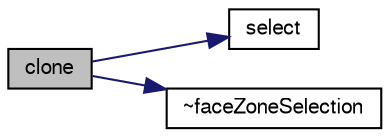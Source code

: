 digraph "clone"
{
  bgcolor="transparent";
  edge [fontname="FreeSans",fontsize="10",labelfontname="FreeSans",labelfontsize="10"];
  node [fontname="FreeSans",fontsize="10",shape=record];
  rankdir="LR";
  Node7 [label="clone",height=0.2,width=0.4,color="black", fillcolor="grey75", style="filled", fontcolor="black"];
  Node7 -> Node8 [color="midnightblue",fontsize="10",style="solid",fontname="FreeSans"];
  Node8 [label="select",height=0.2,width=0.4,color="black",URL="$a31614.html#a7c4b6eef8f75dde22192f788222b7cf0",tooltip="Apply this selector. "];
  Node7 -> Node9 [color="midnightblue",fontsize="10",style="solid",fontname="FreeSans"];
  Node9 [label="~faceZoneSelection",height=0.2,width=0.4,color="black",URL="$a31614.html#a58ca8270ae91bb3851224fe8a8a2c782",tooltip="Destructor. "];
}
